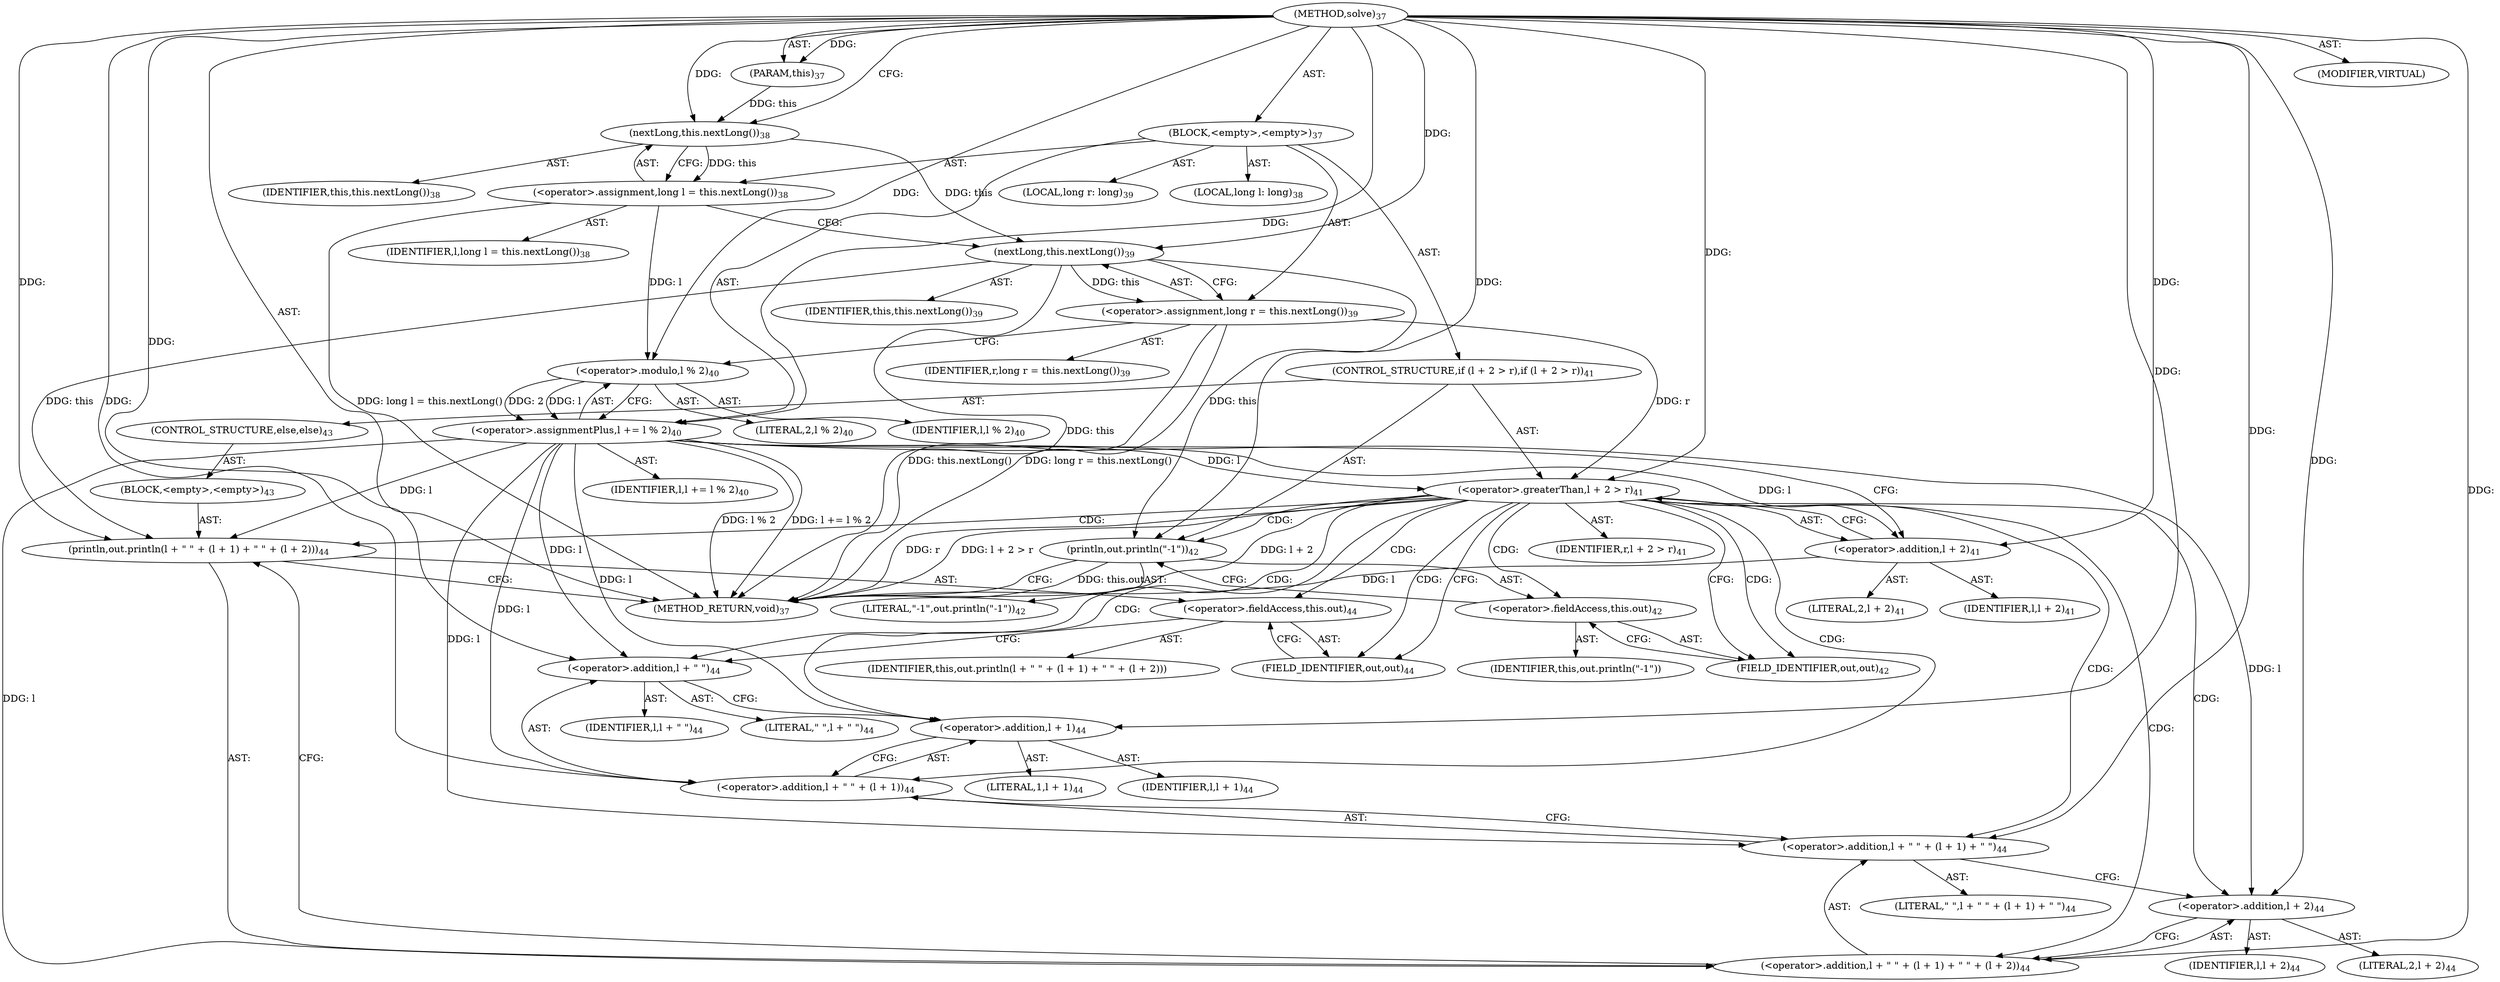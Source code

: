 digraph "solve" {  
"147" [label = <(METHOD,solve)<SUB>37</SUB>> ]
"6" [label = <(PARAM,this)<SUB>37</SUB>> ]
"148" [label = <(BLOCK,&lt;empty&gt;,&lt;empty&gt;)<SUB>37</SUB>> ]
"149" [label = <(LOCAL,long l: long)<SUB>38</SUB>> ]
"150" [label = <(&lt;operator&gt;.assignment,long l = this.nextLong())<SUB>38</SUB>> ]
"151" [label = <(IDENTIFIER,l,long l = this.nextLong())<SUB>38</SUB>> ]
"152" [label = <(nextLong,this.nextLong())<SUB>38</SUB>> ]
"5" [label = <(IDENTIFIER,this,this.nextLong())<SUB>38</SUB>> ]
"153" [label = <(LOCAL,long r: long)<SUB>39</SUB>> ]
"154" [label = <(&lt;operator&gt;.assignment,long r = this.nextLong())<SUB>39</SUB>> ]
"155" [label = <(IDENTIFIER,r,long r = this.nextLong())<SUB>39</SUB>> ]
"156" [label = <(nextLong,this.nextLong())<SUB>39</SUB>> ]
"7" [label = <(IDENTIFIER,this,this.nextLong())<SUB>39</SUB>> ]
"157" [label = <(&lt;operator&gt;.assignmentPlus,l += l % 2)<SUB>40</SUB>> ]
"158" [label = <(IDENTIFIER,l,l += l % 2)<SUB>40</SUB>> ]
"159" [label = <(&lt;operator&gt;.modulo,l % 2)<SUB>40</SUB>> ]
"160" [label = <(IDENTIFIER,l,l % 2)<SUB>40</SUB>> ]
"161" [label = <(LITERAL,2,l % 2)<SUB>40</SUB>> ]
"162" [label = <(CONTROL_STRUCTURE,if (l + 2 &gt; r),if (l + 2 &gt; r))<SUB>41</SUB>> ]
"163" [label = <(&lt;operator&gt;.greaterThan,l + 2 &gt; r)<SUB>41</SUB>> ]
"164" [label = <(&lt;operator&gt;.addition,l + 2)<SUB>41</SUB>> ]
"165" [label = <(IDENTIFIER,l,l + 2)<SUB>41</SUB>> ]
"166" [label = <(LITERAL,2,l + 2)<SUB>41</SUB>> ]
"167" [label = <(IDENTIFIER,r,l + 2 &gt; r)<SUB>41</SUB>> ]
"168" [label = <(println,out.println(&quot;-1&quot;))<SUB>42</SUB>> ]
"169" [label = <(&lt;operator&gt;.fieldAccess,this.out)<SUB>42</SUB>> ]
"170" [label = <(IDENTIFIER,this,out.println(&quot;-1&quot;))> ]
"171" [label = <(FIELD_IDENTIFIER,out,out)<SUB>42</SUB>> ]
"172" [label = <(LITERAL,&quot;-1&quot;,out.println(&quot;-1&quot;))<SUB>42</SUB>> ]
"173" [label = <(CONTROL_STRUCTURE,else,else)<SUB>43</SUB>> ]
"174" [label = <(BLOCK,&lt;empty&gt;,&lt;empty&gt;)<SUB>43</SUB>> ]
"175" [label = <(println,out.println(l + &quot; &quot; + (l + 1) + &quot; &quot; + (l + 2)))<SUB>44</SUB>> ]
"176" [label = <(&lt;operator&gt;.fieldAccess,this.out)<SUB>44</SUB>> ]
"177" [label = <(IDENTIFIER,this,out.println(l + &quot; &quot; + (l + 1) + &quot; &quot; + (l + 2)))> ]
"178" [label = <(FIELD_IDENTIFIER,out,out)<SUB>44</SUB>> ]
"179" [label = <(&lt;operator&gt;.addition,l + &quot; &quot; + (l + 1) + &quot; &quot; + (l + 2))<SUB>44</SUB>> ]
"180" [label = <(&lt;operator&gt;.addition,l + &quot; &quot; + (l + 1) + &quot; &quot;)<SUB>44</SUB>> ]
"181" [label = <(&lt;operator&gt;.addition,l + &quot; &quot; + (l + 1))<SUB>44</SUB>> ]
"182" [label = <(&lt;operator&gt;.addition,l + &quot; &quot;)<SUB>44</SUB>> ]
"183" [label = <(IDENTIFIER,l,l + &quot; &quot;)<SUB>44</SUB>> ]
"184" [label = <(LITERAL,&quot; &quot;,l + &quot; &quot;)<SUB>44</SUB>> ]
"185" [label = <(&lt;operator&gt;.addition,l + 1)<SUB>44</SUB>> ]
"186" [label = <(IDENTIFIER,l,l + 1)<SUB>44</SUB>> ]
"187" [label = <(LITERAL,1,l + 1)<SUB>44</SUB>> ]
"188" [label = <(LITERAL,&quot; &quot;,l + &quot; &quot; + (l + 1) + &quot; &quot;)<SUB>44</SUB>> ]
"189" [label = <(&lt;operator&gt;.addition,l + 2)<SUB>44</SUB>> ]
"190" [label = <(IDENTIFIER,l,l + 2)<SUB>44</SUB>> ]
"191" [label = <(LITERAL,2,l + 2)<SUB>44</SUB>> ]
"192" [label = <(MODIFIER,VIRTUAL)> ]
"193" [label = <(METHOD_RETURN,void)<SUB>37</SUB>> ]
  "147" -> "6"  [ label = "AST: "] 
  "147" -> "148"  [ label = "AST: "] 
  "147" -> "192"  [ label = "AST: "] 
  "147" -> "193"  [ label = "AST: "] 
  "148" -> "149"  [ label = "AST: "] 
  "148" -> "150"  [ label = "AST: "] 
  "148" -> "153"  [ label = "AST: "] 
  "148" -> "154"  [ label = "AST: "] 
  "148" -> "157"  [ label = "AST: "] 
  "148" -> "162"  [ label = "AST: "] 
  "150" -> "151"  [ label = "AST: "] 
  "150" -> "152"  [ label = "AST: "] 
  "152" -> "5"  [ label = "AST: "] 
  "154" -> "155"  [ label = "AST: "] 
  "154" -> "156"  [ label = "AST: "] 
  "156" -> "7"  [ label = "AST: "] 
  "157" -> "158"  [ label = "AST: "] 
  "157" -> "159"  [ label = "AST: "] 
  "159" -> "160"  [ label = "AST: "] 
  "159" -> "161"  [ label = "AST: "] 
  "162" -> "163"  [ label = "AST: "] 
  "162" -> "168"  [ label = "AST: "] 
  "162" -> "173"  [ label = "AST: "] 
  "163" -> "164"  [ label = "AST: "] 
  "163" -> "167"  [ label = "AST: "] 
  "164" -> "165"  [ label = "AST: "] 
  "164" -> "166"  [ label = "AST: "] 
  "168" -> "169"  [ label = "AST: "] 
  "168" -> "172"  [ label = "AST: "] 
  "169" -> "170"  [ label = "AST: "] 
  "169" -> "171"  [ label = "AST: "] 
  "173" -> "174"  [ label = "AST: "] 
  "174" -> "175"  [ label = "AST: "] 
  "175" -> "176"  [ label = "AST: "] 
  "175" -> "179"  [ label = "AST: "] 
  "176" -> "177"  [ label = "AST: "] 
  "176" -> "178"  [ label = "AST: "] 
  "179" -> "180"  [ label = "AST: "] 
  "179" -> "189"  [ label = "AST: "] 
  "180" -> "181"  [ label = "AST: "] 
  "180" -> "188"  [ label = "AST: "] 
  "181" -> "182"  [ label = "AST: "] 
  "181" -> "185"  [ label = "AST: "] 
  "182" -> "183"  [ label = "AST: "] 
  "182" -> "184"  [ label = "AST: "] 
  "185" -> "186"  [ label = "AST: "] 
  "185" -> "187"  [ label = "AST: "] 
  "189" -> "190"  [ label = "AST: "] 
  "189" -> "191"  [ label = "AST: "] 
  "150" -> "156"  [ label = "CFG: "] 
  "154" -> "159"  [ label = "CFG: "] 
  "157" -> "164"  [ label = "CFG: "] 
  "152" -> "150"  [ label = "CFG: "] 
  "156" -> "154"  [ label = "CFG: "] 
  "159" -> "157"  [ label = "CFG: "] 
  "163" -> "171"  [ label = "CFG: "] 
  "163" -> "178"  [ label = "CFG: "] 
  "168" -> "193"  [ label = "CFG: "] 
  "164" -> "163"  [ label = "CFG: "] 
  "169" -> "168"  [ label = "CFG: "] 
  "171" -> "169"  [ label = "CFG: "] 
  "175" -> "193"  [ label = "CFG: "] 
  "176" -> "182"  [ label = "CFG: "] 
  "179" -> "175"  [ label = "CFG: "] 
  "178" -> "176"  [ label = "CFG: "] 
  "180" -> "189"  [ label = "CFG: "] 
  "189" -> "179"  [ label = "CFG: "] 
  "181" -> "180"  [ label = "CFG: "] 
  "182" -> "185"  [ label = "CFG: "] 
  "185" -> "181"  [ label = "CFG: "] 
  "147" -> "152"  [ label = "CFG: "] 
  "150" -> "193"  [ label = "DDG: long l = this.nextLong()"] 
  "156" -> "193"  [ label = "DDG: this"] 
  "154" -> "193"  [ label = "DDG: this.nextLong()"] 
  "154" -> "193"  [ label = "DDG: long r = this.nextLong()"] 
  "157" -> "193"  [ label = "DDG: l % 2"] 
  "157" -> "193"  [ label = "DDG: l += l % 2"] 
  "164" -> "193"  [ label = "DDG: l"] 
  "163" -> "193"  [ label = "DDG: l + 2"] 
  "163" -> "193"  [ label = "DDG: r"] 
  "163" -> "193"  [ label = "DDG: l + 2 &gt; r"] 
  "168" -> "193"  [ label = "DDG: this.out"] 
  "147" -> "6"  [ label = "DDG: "] 
  "152" -> "150"  [ label = "DDG: this"] 
  "156" -> "154"  [ label = "DDG: this"] 
  "159" -> "157"  [ label = "DDG: l"] 
  "159" -> "157"  [ label = "DDG: 2"] 
  "147" -> "157"  [ label = "DDG: "] 
  "6" -> "152"  [ label = "DDG: this"] 
  "147" -> "152"  [ label = "DDG: "] 
  "152" -> "156"  [ label = "DDG: this"] 
  "147" -> "156"  [ label = "DDG: "] 
  "150" -> "159"  [ label = "DDG: l"] 
  "147" -> "159"  [ label = "DDG: "] 
  "157" -> "163"  [ label = "DDG: l"] 
  "147" -> "163"  [ label = "DDG: "] 
  "154" -> "163"  [ label = "DDG: r"] 
  "156" -> "168"  [ label = "DDG: this"] 
  "147" -> "168"  [ label = "DDG: "] 
  "157" -> "164"  [ label = "DDG: l"] 
  "147" -> "164"  [ label = "DDG: "] 
  "156" -> "175"  [ label = "DDG: this"] 
  "147" -> "175"  [ label = "DDG: "] 
  "157" -> "175"  [ label = "DDG: l"] 
  "147" -> "179"  [ label = "DDG: "] 
  "157" -> "179"  [ label = "DDG: l"] 
  "147" -> "180"  [ label = "DDG: "] 
  "157" -> "180"  [ label = "DDG: l"] 
  "147" -> "189"  [ label = "DDG: "] 
  "157" -> "189"  [ label = "DDG: l"] 
  "147" -> "181"  [ label = "DDG: "] 
  "157" -> "181"  [ label = "DDG: l"] 
  "147" -> "182"  [ label = "DDG: "] 
  "157" -> "182"  [ label = "DDG: l"] 
  "147" -> "185"  [ label = "DDG: "] 
  "157" -> "185"  [ label = "DDG: l"] 
  "163" -> "176"  [ label = "CDG: "] 
  "163" -> "181"  [ label = "CDG: "] 
  "163" -> "169"  [ label = "CDG: "] 
  "163" -> "175"  [ label = "CDG: "] 
  "163" -> "182"  [ label = "CDG: "] 
  "163" -> "180"  [ label = "CDG: "] 
  "163" -> "179"  [ label = "CDG: "] 
  "163" -> "178"  [ label = "CDG: "] 
  "163" -> "185"  [ label = "CDG: "] 
  "163" -> "189"  [ label = "CDG: "] 
  "163" -> "171"  [ label = "CDG: "] 
  "163" -> "168"  [ label = "CDG: "] 
}
